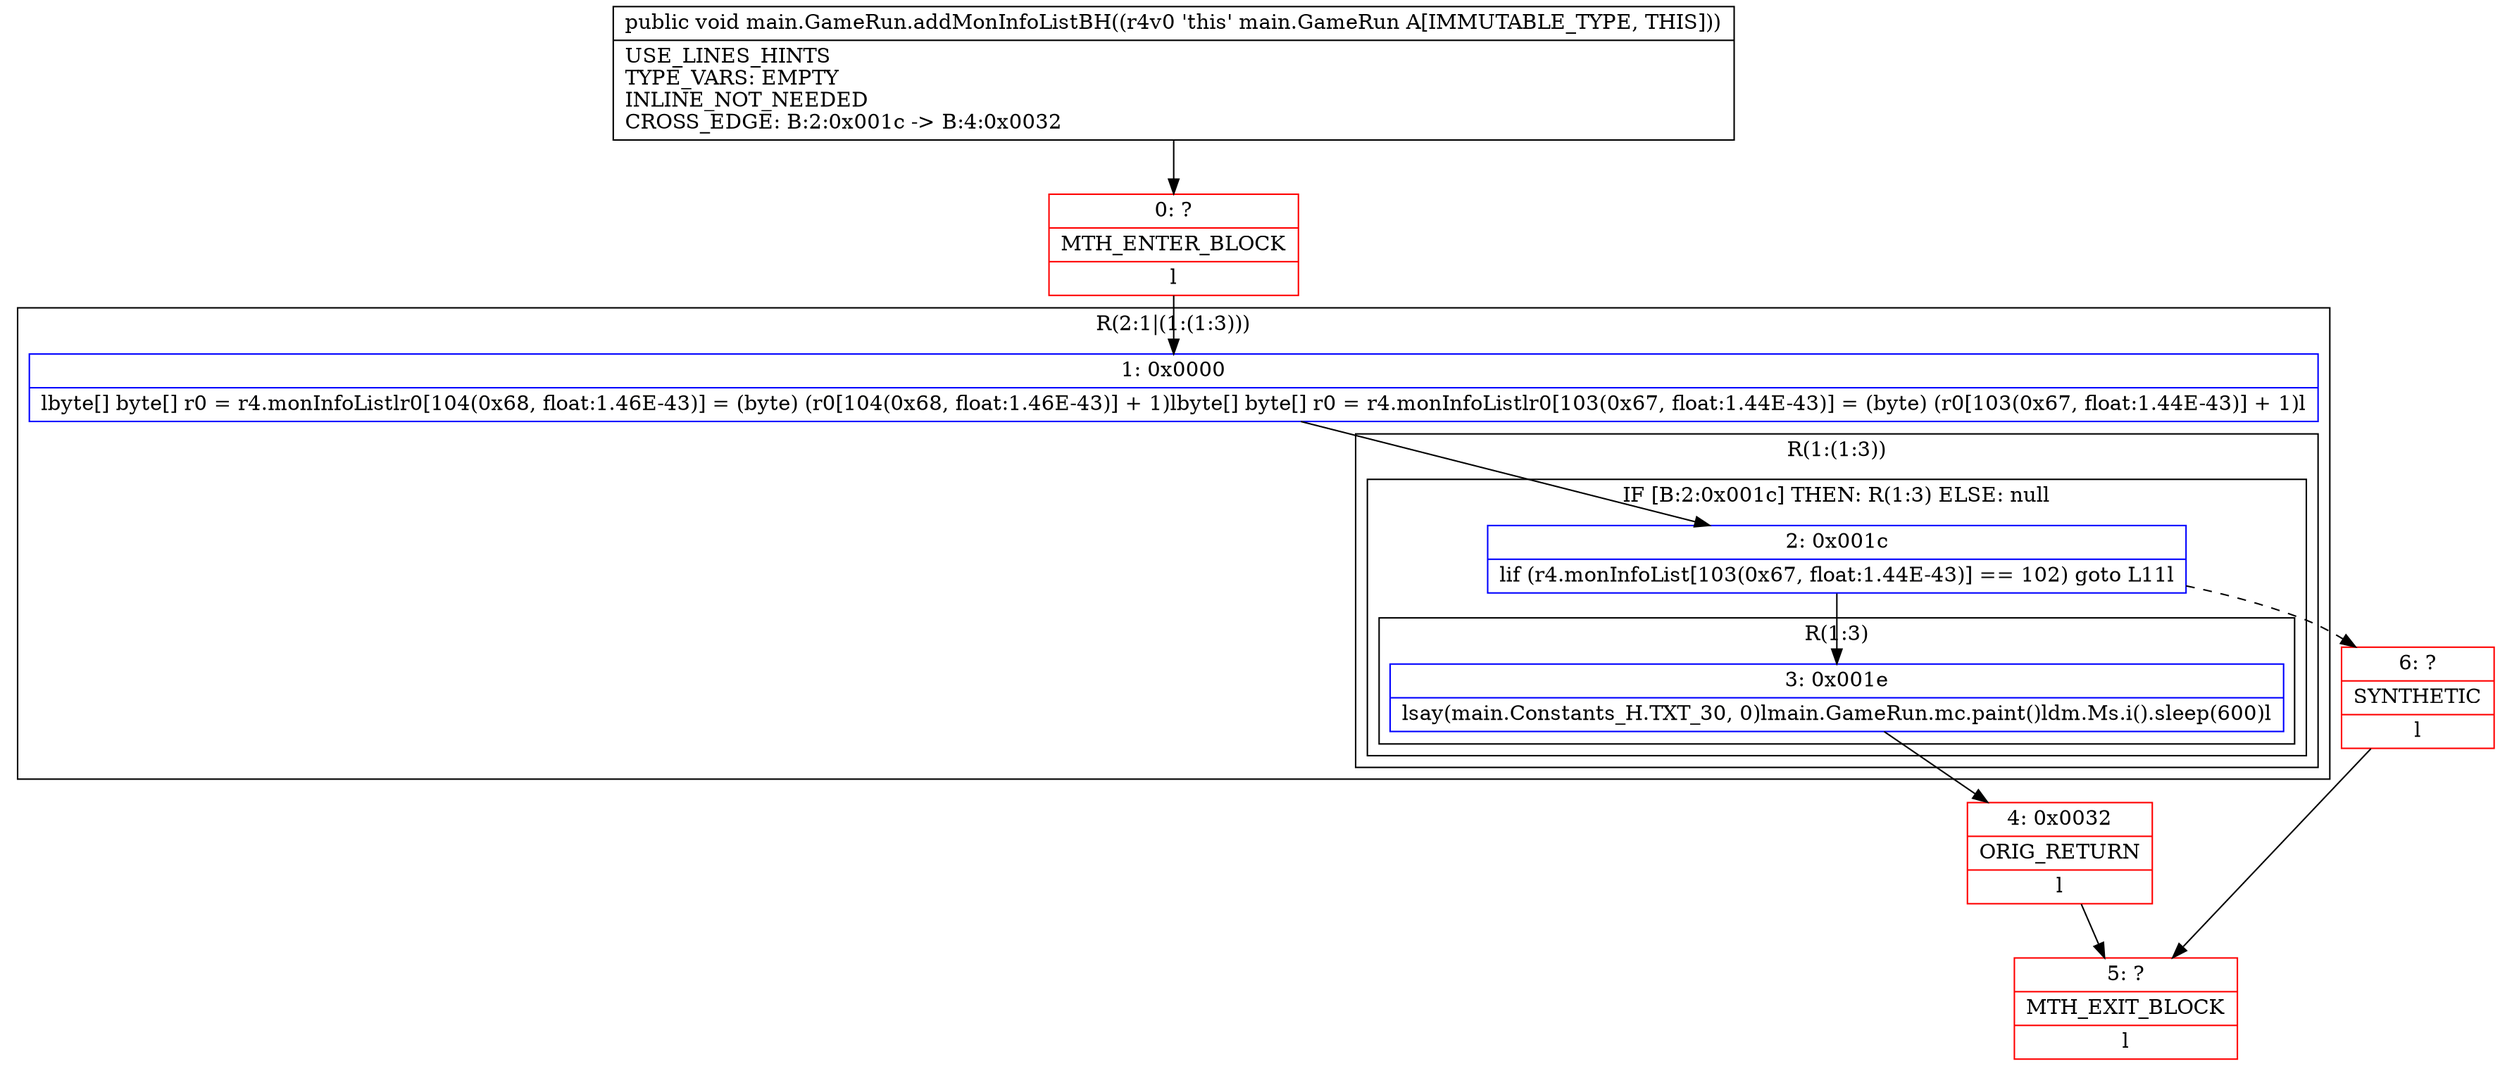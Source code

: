 digraph "CFG formain.GameRun.addMonInfoListBH()V" {
subgraph cluster_Region_34604734 {
label = "R(2:1|(1:(1:3)))";
node [shape=record,color=blue];
Node_1 [shape=record,label="{1\:\ 0x0000|lbyte[] byte[] r0 = r4.monInfoListlr0[104(0x68, float:1.46E\-43)] = (byte) (r0[104(0x68, float:1.46E\-43)] + 1)lbyte[] byte[] r0 = r4.monInfoListlr0[103(0x67, float:1.44E\-43)] = (byte) (r0[103(0x67, float:1.44E\-43)] + 1)l}"];
subgraph cluster_Region_2077845037 {
label = "R(1:(1:3))";
node [shape=record,color=blue];
subgraph cluster_IfRegion_1115539176 {
label = "IF [B:2:0x001c] THEN: R(1:3) ELSE: null";
node [shape=record,color=blue];
Node_2 [shape=record,label="{2\:\ 0x001c|lif (r4.monInfoList[103(0x67, float:1.44E\-43)] == 102) goto L11l}"];
subgraph cluster_Region_406746859 {
label = "R(1:3)";
node [shape=record,color=blue];
Node_3 [shape=record,label="{3\:\ 0x001e|lsay(main.Constants_H.TXT_30, 0)lmain.GameRun.mc.paint()ldm.Ms.i().sleep(600)l}"];
}
}
}
}
Node_0 [shape=record,color=red,label="{0\:\ ?|MTH_ENTER_BLOCK\l|l}"];
Node_4 [shape=record,color=red,label="{4\:\ 0x0032|ORIG_RETURN\l|l}"];
Node_5 [shape=record,color=red,label="{5\:\ ?|MTH_EXIT_BLOCK\l|l}"];
Node_6 [shape=record,color=red,label="{6\:\ ?|SYNTHETIC\l|l}"];
MethodNode[shape=record,label="{public void main.GameRun.addMonInfoListBH((r4v0 'this' main.GameRun A[IMMUTABLE_TYPE, THIS]))  | USE_LINES_HINTS\lTYPE_VARS: EMPTY\lINLINE_NOT_NEEDED\lCROSS_EDGE: B:2:0x001c \-\> B:4:0x0032\l}"];
MethodNode -> Node_0;
Node_1 -> Node_2;
Node_2 -> Node_3;
Node_2 -> Node_6[style=dashed];
Node_3 -> Node_4;
Node_0 -> Node_1;
Node_4 -> Node_5;
Node_6 -> Node_5;
}

